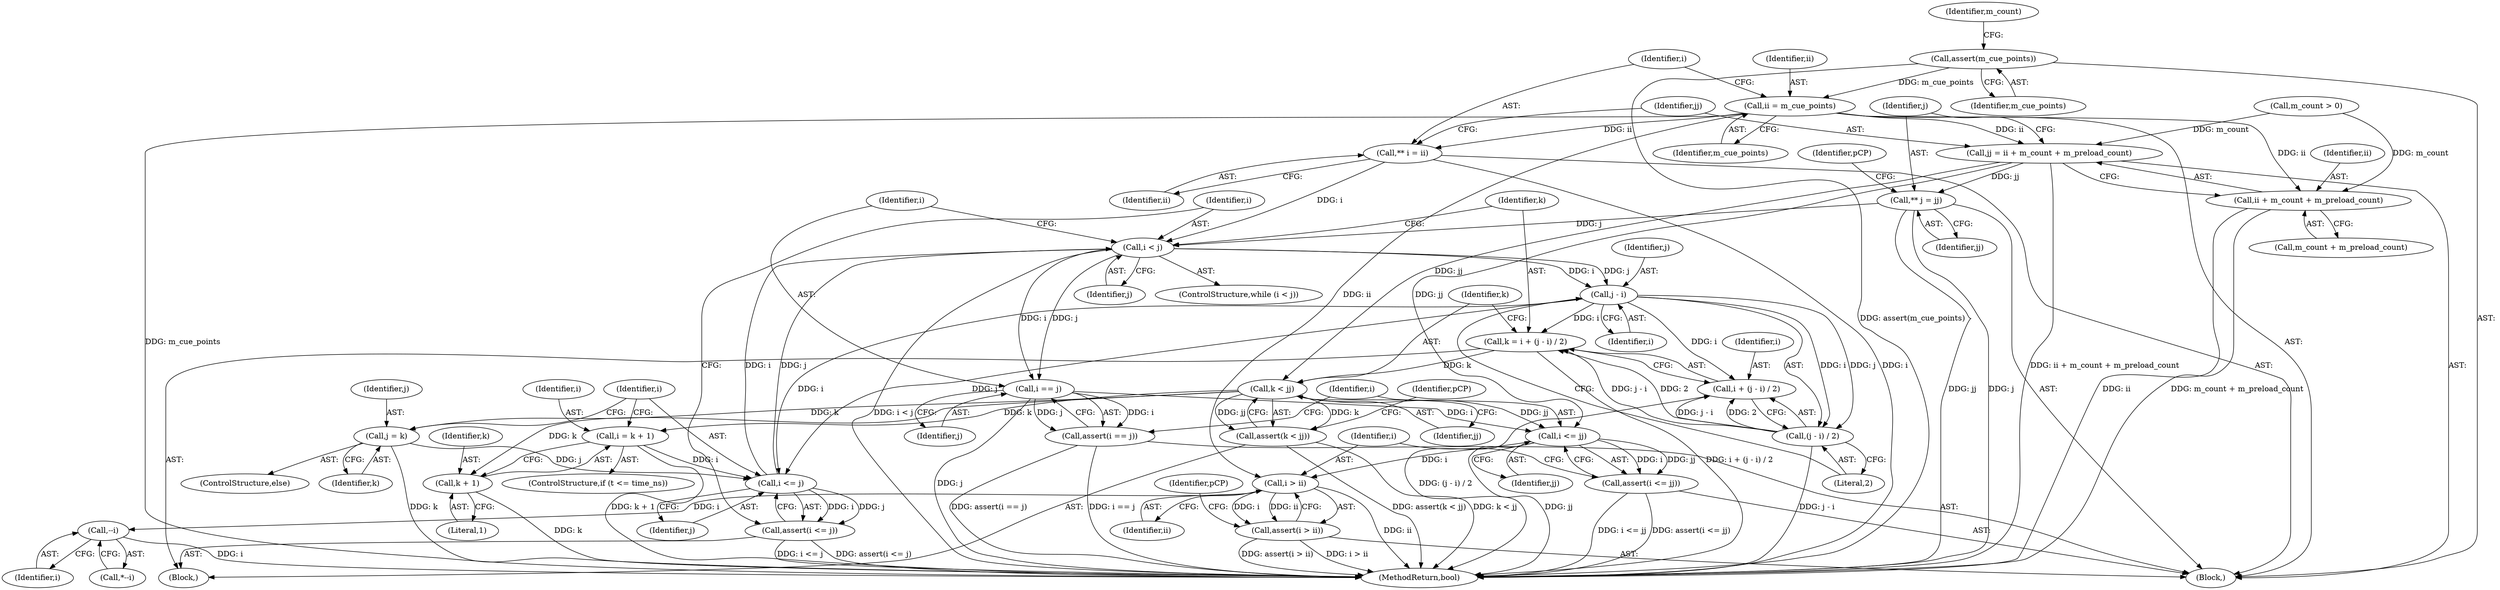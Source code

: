 digraph "0_Android_04839626ed859623901ebd3a5fd483982186b59d_39@API" {
"1000114" [label="(Call,assert(m_cue_points))"];
"1000120" [label="(Call,ii = m_cue_points)"];
"1000124" [label="(Call,** i = ii)"];
"1000164" [label="(Call,i < j)"];
"1000173" [label="(Call,j - i)"];
"1000168" [label="(Call,k = i + (j - i) / 2)"];
"1000178" [label="(Call,k < jj)"];
"1000177" [label="(Call,assert(k < jj))"];
"1000198" [label="(Call,i = k + 1)"];
"1000208" [label="(Call,i <= j)"];
"1000207" [label="(Call,assert(i <= j))"];
"1000200" [label="(Call,k + 1)"];
"1000204" [label="(Call,j = k)"];
"1000216" [label="(Call,i <= jj)"];
"1000215" [label="(Call,assert(i <= jj))"];
"1000220" [label="(Call,i > ii)"];
"1000219" [label="(Call,assert(i > ii))"];
"1000226" [label="(Call,--i)"];
"1000170" [label="(Call,i + (j - i) / 2)"];
"1000172" [label="(Call,(j - i) / 2)"];
"1000212" [label="(Call,i == j)"];
"1000211" [label="(Call,assert(i == j))"];
"1000127" [label="(Call,jj = ii + m_count + m_preload_count)"];
"1000135" [label="(Call,** j = jj)"];
"1000129" [label="(Call,ii + m_count + m_preload_count)"];
"1000171" [label="(Identifier,i)"];
"1000126" [label="(Identifier,ii)"];
"1000135" [label="(Call,** j = jj)"];
"1000167" [label="(Block,)"];
"1000127" [label="(Call,jj = ii + m_count + m_preload_count)"];
"1000198" [label="(Call,i = k + 1)"];
"1000215" [label="(Call,assert(i <= jj))"];
"1000211" [label="(Call,assert(i == j))"];
"1000224" [label="(Identifier,pCP)"];
"1000131" [label="(Call,m_count + m_preload_count)"];
"1000125" [label="(Identifier,i)"];
"1000199" [label="(Identifier,i)"];
"1000219" [label="(Call,assert(i > ii))"];
"1000226" [label="(Call,--i)"];
"1000165" [label="(Identifier,i)"];
"1000172" [label="(Call,(j - i) / 2)"];
"1000174" [label="(Identifier,j)"];
"1000204" [label="(Call,j = k)"];
"1000202" [label="(Literal,1)"];
"1000201" [label="(Identifier,k)"];
"1000170" [label="(Call,i + (j - i) / 2)"];
"1000166" [label="(Identifier,j)"];
"1000163" [label="(ControlStructure,while (i < j))"];
"1000210" [label="(Identifier,j)"];
"1000182" [label="(Identifier,pCP)"];
"1000128" [label="(Identifier,jj)"];
"1000179" [label="(Identifier,k)"];
"1000217" [label="(Identifier,i)"];
"1000203" [label="(ControlStructure,else)"];
"1000206" [label="(Identifier,k)"];
"1000124" [label="(Call,** i = ii)"];
"1000213" [label="(Identifier,i)"];
"1000177" [label="(Call,assert(k < jj))"];
"1000222" [label="(Identifier,ii)"];
"1000220" [label="(Call,i > ii)"];
"1000173" [label="(Call,j - i)"];
"1000205" [label="(Identifier,j)"];
"1000221" [label="(Identifier,i)"];
"1000136" [label="(Identifier,j)"];
"1000114" [label="(Call,assert(m_cue_points))"];
"1000164" [label="(Call,i < j)"];
"1000121" [label="(Identifier,ii)"];
"1000176" [label="(Literal,2)"];
"1000209" [label="(Identifier,i)"];
"1000194" [label="(ControlStructure,if (t <= time_ns))"];
"1000218" [label="(Identifier,jj)"];
"1000118" [label="(Identifier,m_count)"];
"1000129" [label="(Call,ii + m_count + m_preload_count)"];
"1000106" [label="(Block,)"];
"1000169" [label="(Identifier,k)"];
"1000208" [label="(Call,i <= j)"];
"1000178" [label="(Call,k < jj)"];
"1000216" [label="(Call,i <= jj)"];
"1000137" [label="(Identifier,jj)"];
"1000139" [label="(Identifier,pCP)"];
"1000120" [label="(Call,ii = m_cue_points)"];
"1000115" [label="(Identifier,m_cue_points)"];
"1000227" [label="(Identifier,i)"];
"1000212" [label="(Call,i == j)"];
"1000214" [label="(Identifier,j)"];
"1000235" [label="(MethodReturn,bool)"];
"1000175" [label="(Identifier,i)"];
"1000117" [label="(Call,m_count > 0)"];
"1000168" [label="(Call,k = i + (j - i) / 2)"];
"1000130" [label="(Identifier,ii)"];
"1000180" [label="(Identifier,jj)"];
"1000200" [label="(Call,k + 1)"];
"1000207" [label="(Call,assert(i <= j))"];
"1000122" [label="(Identifier,m_cue_points)"];
"1000225" [label="(Call,*--i)"];
"1000114" -> "1000106"  [label="AST: "];
"1000114" -> "1000115"  [label="CFG: "];
"1000115" -> "1000114"  [label="AST: "];
"1000118" -> "1000114"  [label="CFG: "];
"1000114" -> "1000235"  [label="DDG: assert(m_cue_points)"];
"1000114" -> "1000120"  [label="DDG: m_cue_points"];
"1000120" -> "1000106"  [label="AST: "];
"1000120" -> "1000122"  [label="CFG: "];
"1000121" -> "1000120"  [label="AST: "];
"1000122" -> "1000120"  [label="AST: "];
"1000125" -> "1000120"  [label="CFG: "];
"1000120" -> "1000235"  [label="DDG: m_cue_points"];
"1000120" -> "1000124"  [label="DDG: ii"];
"1000120" -> "1000127"  [label="DDG: ii"];
"1000120" -> "1000129"  [label="DDG: ii"];
"1000120" -> "1000220"  [label="DDG: ii"];
"1000124" -> "1000106"  [label="AST: "];
"1000124" -> "1000126"  [label="CFG: "];
"1000125" -> "1000124"  [label="AST: "];
"1000126" -> "1000124"  [label="AST: "];
"1000128" -> "1000124"  [label="CFG: "];
"1000124" -> "1000235"  [label="DDG: i"];
"1000124" -> "1000164"  [label="DDG: i"];
"1000164" -> "1000163"  [label="AST: "];
"1000164" -> "1000166"  [label="CFG: "];
"1000165" -> "1000164"  [label="AST: "];
"1000166" -> "1000164"  [label="AST: "];
"1000169" -> "1000164"  [label="CFG: "];
"1000213" -> "1000164"  [label="CFG: "];
"1000164" -> "1000235"  [label="DDG: i < j"];
"1000208" -> "1000164"  [label="DDG: i"];
"1000208" -> "1000164"  [label="DDG: j"];
"1000135" -> "1000164"  [label="DDG: j"];
"1000164" -> "1000173"  [label="DDG: j"];
"1000164" -> "1000173"  [label="DDG: i"];
"1000164" -> "1000212"  [label="DDG: i"];
"1000164" -> "1000212"  [label="DDG: j"];
"1000173" -> "1000172"  [label="AST: "];
"1000173" -> "1000175"  [label="CFG: "];
"1000174" -> "1000173"  [label="AST: "];
"1000175" -> "1000173"  [label="AST: "];
"1000176" -> "1000173"  [label="CFG: "];
"1000173" -> "1000168"  [label="DDG: i"];
"1000173" -> "1000170"  [label="DDG: i"];
"1000173" -> "1000172"  [label="DDG: j"];
"1000173" -> "1000172"  [label="DDG: i"];
"1000173" -> "1000208"  [label="DDG: i"];
"1000173" -> "1000208"  [label="DDG: j"];
"1000168" -> "1000167"  [label="AST: "];
"1000168" -> "1000170"  [label="CFG: "];
"1000169" -> "1000168"  [label="AST: "];
"1000170" -> "1000168"  [label="AST: "];
"1000179" -> "1000168"  [label="CFG: "];
"1000168" -> "1000235"  [label="DDG: i + (j - i) / 2"];
"1000172" -> "1000168"  [label="DDG: j - i"];
"1000172" -> "1000168"  [label="DDG: 2"];
"1000168" -> "1000178"  [label="DDG: k"];
"1000178" -> "1000177"  [label="AST: "];
"1000178" -> "1000180"  [label="CFG: "];
"1000179" -> "1000178"  [label="AST: "];
"1000180" -> "1000178"  [label="AST: "];
"1000177" -> "1000178"  [label="CFG: "];
"1000178" -> "1000177"  [label="DDG: k"];
"1000178" -> "1000177"  [label="DDG: jj"];
"1000127" -> "1000178"  [label="DDG: jj"];
"1000178" -> "1000198"  [label="DDG: k"];
"1000178" -> "1000200"  [label="DDG: k"];
"1000178" -> "1000204"  [label="DDG: k"];
"1000178" -> "1000216"  [label="DDG: jj"];
"1000177" -> "1000167"  [label="AST: "];
"1000182" -> "1000177"  [label="CFG: "];
"1000177" -> "1000235"  [label="DDG: k < jj"];
"1000177" -> "1000235"  [label="DDG: assert(k < jj)"];
"1000198" -> "1000194"  [label="AST: "];
"1000198" -> "1000200"  [label="CFG: "];
"1000199" -> "1000198"  [label="AST: "];
"1000200" -> "1000198"  [label="AST: "];
"1000209" -> "1000198"  [label="CFG: "];
"1000198" -> "1000235"  [label="DDG: k + 1"];
"1000198" -> "1000208"  [label="DDG: i"];
"1000208" -> "1000207"  [label="AST: "];
"1000208" -> "1000210"  [label="CFG: "];
"1000209" -> "1000208"  [label="AST: "];
"1000210" -> "1000208"  [label="AST: "];
"1000207" -> "1000208"  [label="CFG: "];
"1000208" -> "1000207"  [label="DDG: i"];
"1000208" -> "1000207"  [label="DDG: j"];
"1000204" -> "1000208"  [label="DDG: j"];
"1000207" -> "1000167"  [label="AST: "];
"1000165" -> "1000207"  [label="CFG: "];
"1000207" -> "1000235"  [label="DDG: i <= j"];
"1000207" -> "1000235"  [label="DDG: assert(i <= j)"];
"1000200" -> "1000202"  [label="CFG: "];
"1000201" -> "1000200"  [label="AST: "];
"1000202" -> "1000200"  [label="AST: "];
"1000200" -> "1000235"  [label="DDG: k"];
"1000204" -> "1000203"  [label="AST: "];
"1000204" -> "1000206"  [label="CFG: "];
"1000205" -> "1000204"  [label="AST: "];
"1000206" -> "1000204"  [label="AST: "];
"1000209" -> "1000204"  [label="CFG: "];
"1000204" -> "1000235"  [label="DDG: k"];
"1000216" -> "1000215"  [label="AST: "];
"1000216" -> "1000218"  [label="CFG: "];
"1000217" -> "1000216"  [label="AST: "];
"1000218" -> "1000216"  [label="AST: "];
"1000215" -> "1000216"  [label="CFG: "];
"1000216" -> "1000235"  [label="DDG: jj"];
"1000216" -> "1000215"  [label="DDG: i"];
"1000216" -> "1000215"  [label="DDG: jj"];
"1000212" -> "1000216"  [label="DDG: i"];
"1000127" -> "1000216"  [label="DDG: jj"];
"1000216" -> "1000220"  [label="DDG: i"];
"1000215" -> "1000106"  [label="AST: "];
"1000221" -> "1000215"  [label="CFG: "];
"1000215" -> "1000235"  [label="DDG: i <= jj"];
"1000215" -> "1000235"  [label="DDG: assert(i <= jj)"];
"1000220" -> "1000219"  [label="AST: "];
"1000220" -> "1000222"  [label="CFG: "];
"1000221" -> "1000220"  [label="AST: "];
"1000222" -> "1000220"  [label="AST: "];
"1000219" -> "1000220"  [label="CFG: "];
"1000220" -> "1000235"  [label="DDG: ii"];
"1000220" -> "1000219"  [label="DDG: i"];
"1000220" -> "1000219"  [label="DDG: ii"];
"1000220" -> "1000226"  [label="DDG: i"];
"1000219" -> "1000106"  [label="AST: "];
"1000224" -> "1000219"  [label="CFG: "];
"1000219" -> "1000235"  [label="DDG: assert(i > ii)"];
"1000219" -> "1000235"  [label="DDG: i > ii"];
"1000226" -> "1000225"  [label="AST: "];
"1000226" -> "1000227"  [label="CFG: "];
"1000227" -> "1000226"  [label="AST: "];
"1000225" -> "1000226"  [label="CFG: "];
"1000226" -> "1000235"  [label="DDG: i"];
"1000170" -> "1000172"  [label="CFG: "];
"1000171" -> "1000170"  [label="AST: "];
"1000172" -> "1000170"  [label="AST: "];
"1000170" -> "1000235"  [label="DDG: (j - i) / 2"];
"1000172" -> "1000170"  [label="DDG: j - i"];
"1000172" -> "1000170"  [label="DDG: 2"];
"1000172" -> "1000176"  [label="CFG: "];
"1000176" -> "1000172"  [label="AST: "];
"1000172" -> "1000235"  [label="DDG: j - i"];
"1000212" -> "1000211"  [label="AST: "];
"1000212" -> "1000214"  [label="CFG: "];
"1000213" -> "1000212"  [label="AST: "];
"1000214" -> "1000212"  [label="AST: "];
"1000211" -> "1000212"  [label="CFG: "];
"1000212" -> "1000235"  [label="DDG: j"];
"1000212" -> "1000211"  [label="DDG: i"];
"1000212" -> "1000211"  [label="DDG: j"];
"1000211" -> "1000106"  [label="AST: "];
"1000217" -> "1000211"  [label="CFG: "];
"1000211" -> "1000235"  [label="DDG: i == j"];
"1000211" -> "1000235"  [label="DDG: assert(i == j)"];
"1000127" -> "1000106"  [label="AST: "];
"1000127" -> "1000129"  [label="CFG: "];
"1000128" -> "1000127"  [label="AST: "];
"1000129" -> "1000127"  [label="AST: "];
"1000136" -> "1000127"  [label="CFG: "];
"1000127" -> "1000235"  [label="DDG: ii + m_count + m_preload_count"];
"1000117" -> "1000127"  [label="DDG: m_count"];
"1000127" -> "1000135"  [label="DDG: jj"];
"1000135" -> "1000106"  [label="AST: "];
"1000135" -> "1000137"  [label="CFG: "];
"1000136" -> "1000135"  [label="AST: "];
"1000137" -> "1000135"  [label="AST: "];
"1000139" -> "1000135"  [label="CFG: "];
"1000135" -> "1000235"  [label="DDG: jj"];
"1000135" -> "1000235"  [label="DDG: j"];
"1000129" -> "1000131"  [label="CFG: "];
"1000130" -> "1000129"  [label="AST: "];
"1000131" -> "1000129"  [label="AST: "];
"1000129" -> "1000235"  [label="DDG: ii"];
"1000129" -> "1000235"  [label="DDG: m_count + m_preload_count"];
"1000117" -> "1000129"  [label="DDG: m_count"];
}
